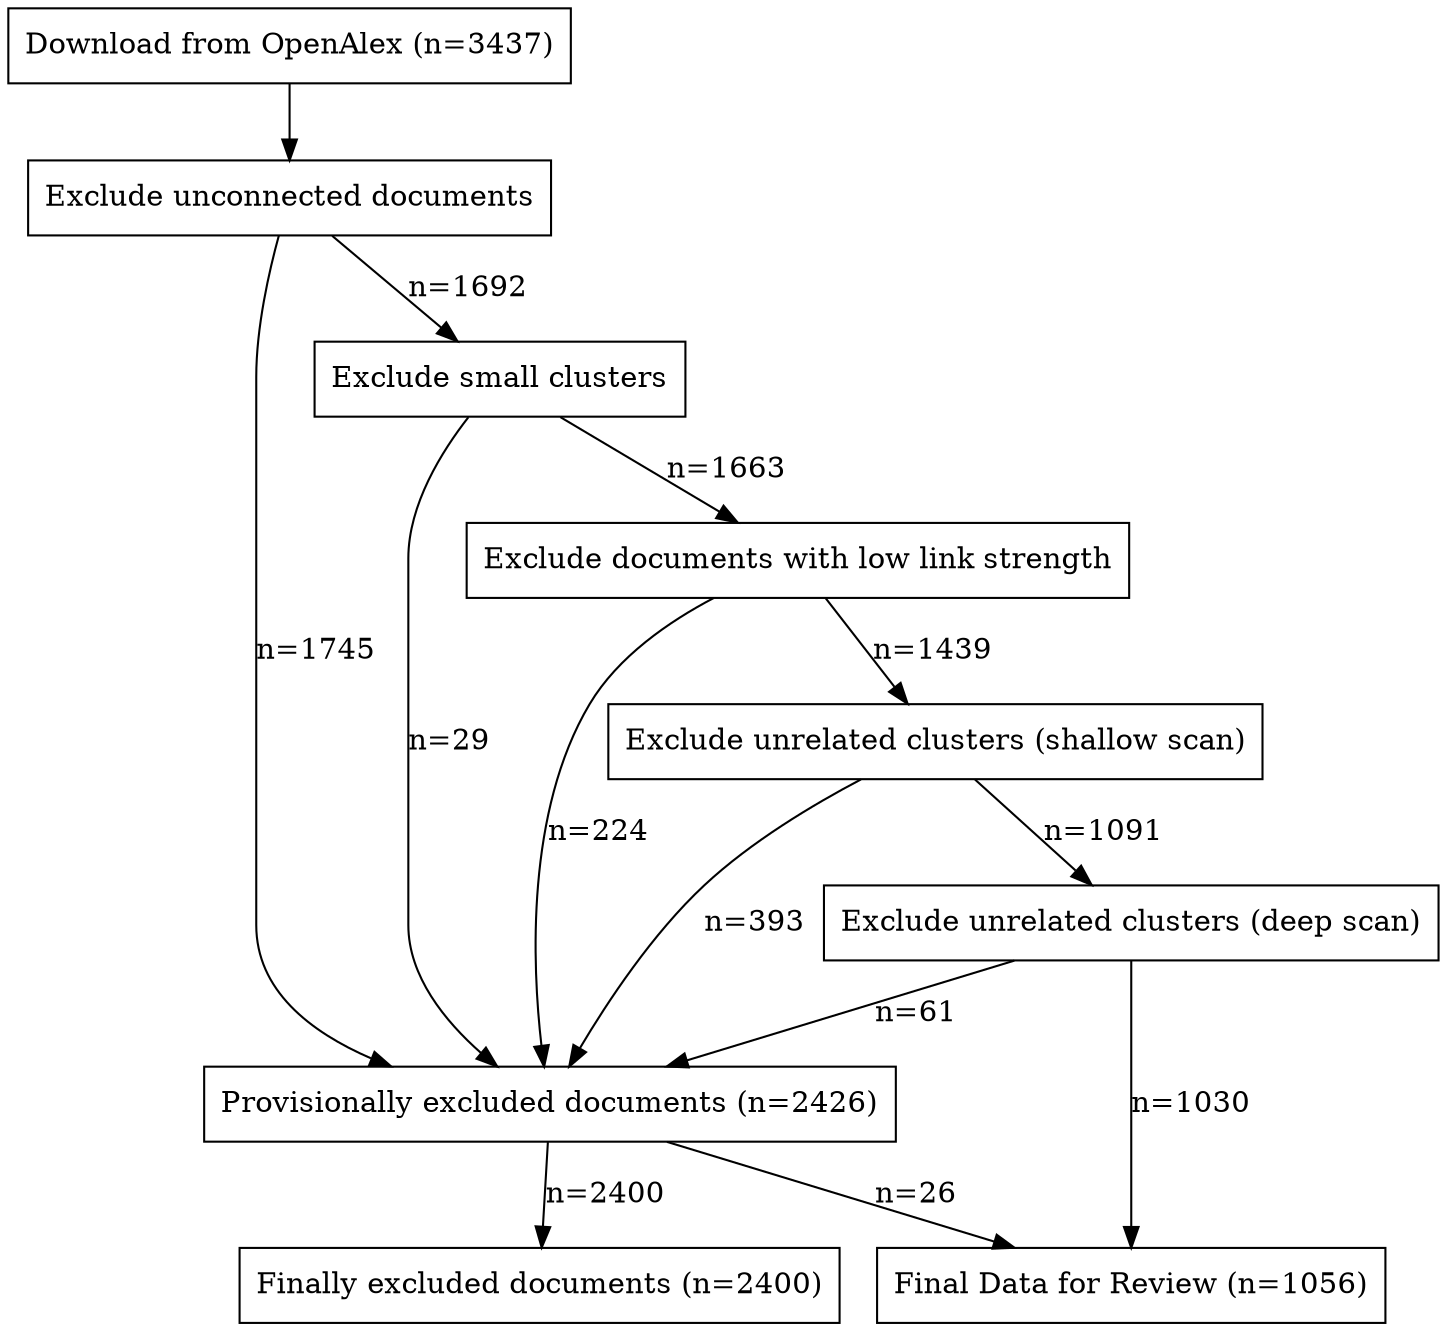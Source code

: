 digraph G {
    node [shape=box];

    load_data [label="Download from OpenAlex (n=3437)"];
    filter_unconnected_documents [label="Exclude unconnected documents"];
    filter_clusters [label="Exclude small clusters"];
    filter_low_links [label="Exclude documents with low link strength"];
    filter_unrelated_clusters [label="Exclude unrelated clusters (shallow scan)"];
    filter_unrelated_clusters_deep [label="Exclude unrelated clusters (deep scan)"];
    excluded_documents [label="Provisionally excluded documents (n=2426)"];
    final_excluded_documents [label="Finally excluded documents (n=2400)"];
    final_data [label="Final Data for Review (n=1056)"];


    load_data -> filter_unconnected_documents;
    filter_unconnected_documents -> filter_clusters [label="n=1692"];
    filter_unconnected_documents -> excluded_documents [label="n=1745"];
    filter_clusters -> filter_low_links [label="n=1663"];
    filter_low_links -> excluded_documents [label="n=224"];
    filter_low_links -> filter_unrelated_clusters [label="n=1439"];
    filter_unrelated_clusters -> excluded_documents [label="n=393"];
    filter_unrelated_clusters -> filter_unrelated_clusters_deep [label="n=1091"];
    filter_unrelated_clusters_deep -> excluded_documents [label="n=61"];
    filter_unrelated_clusters_deep -> final_data [label="n=1030"];
    filter_clusters -> excluded_documents [label="n=29"];
    excluded_documents -> final_excluded_documents [label="n=2400"];
    excluded_documents -> final_data [label="n=26"];


    
}